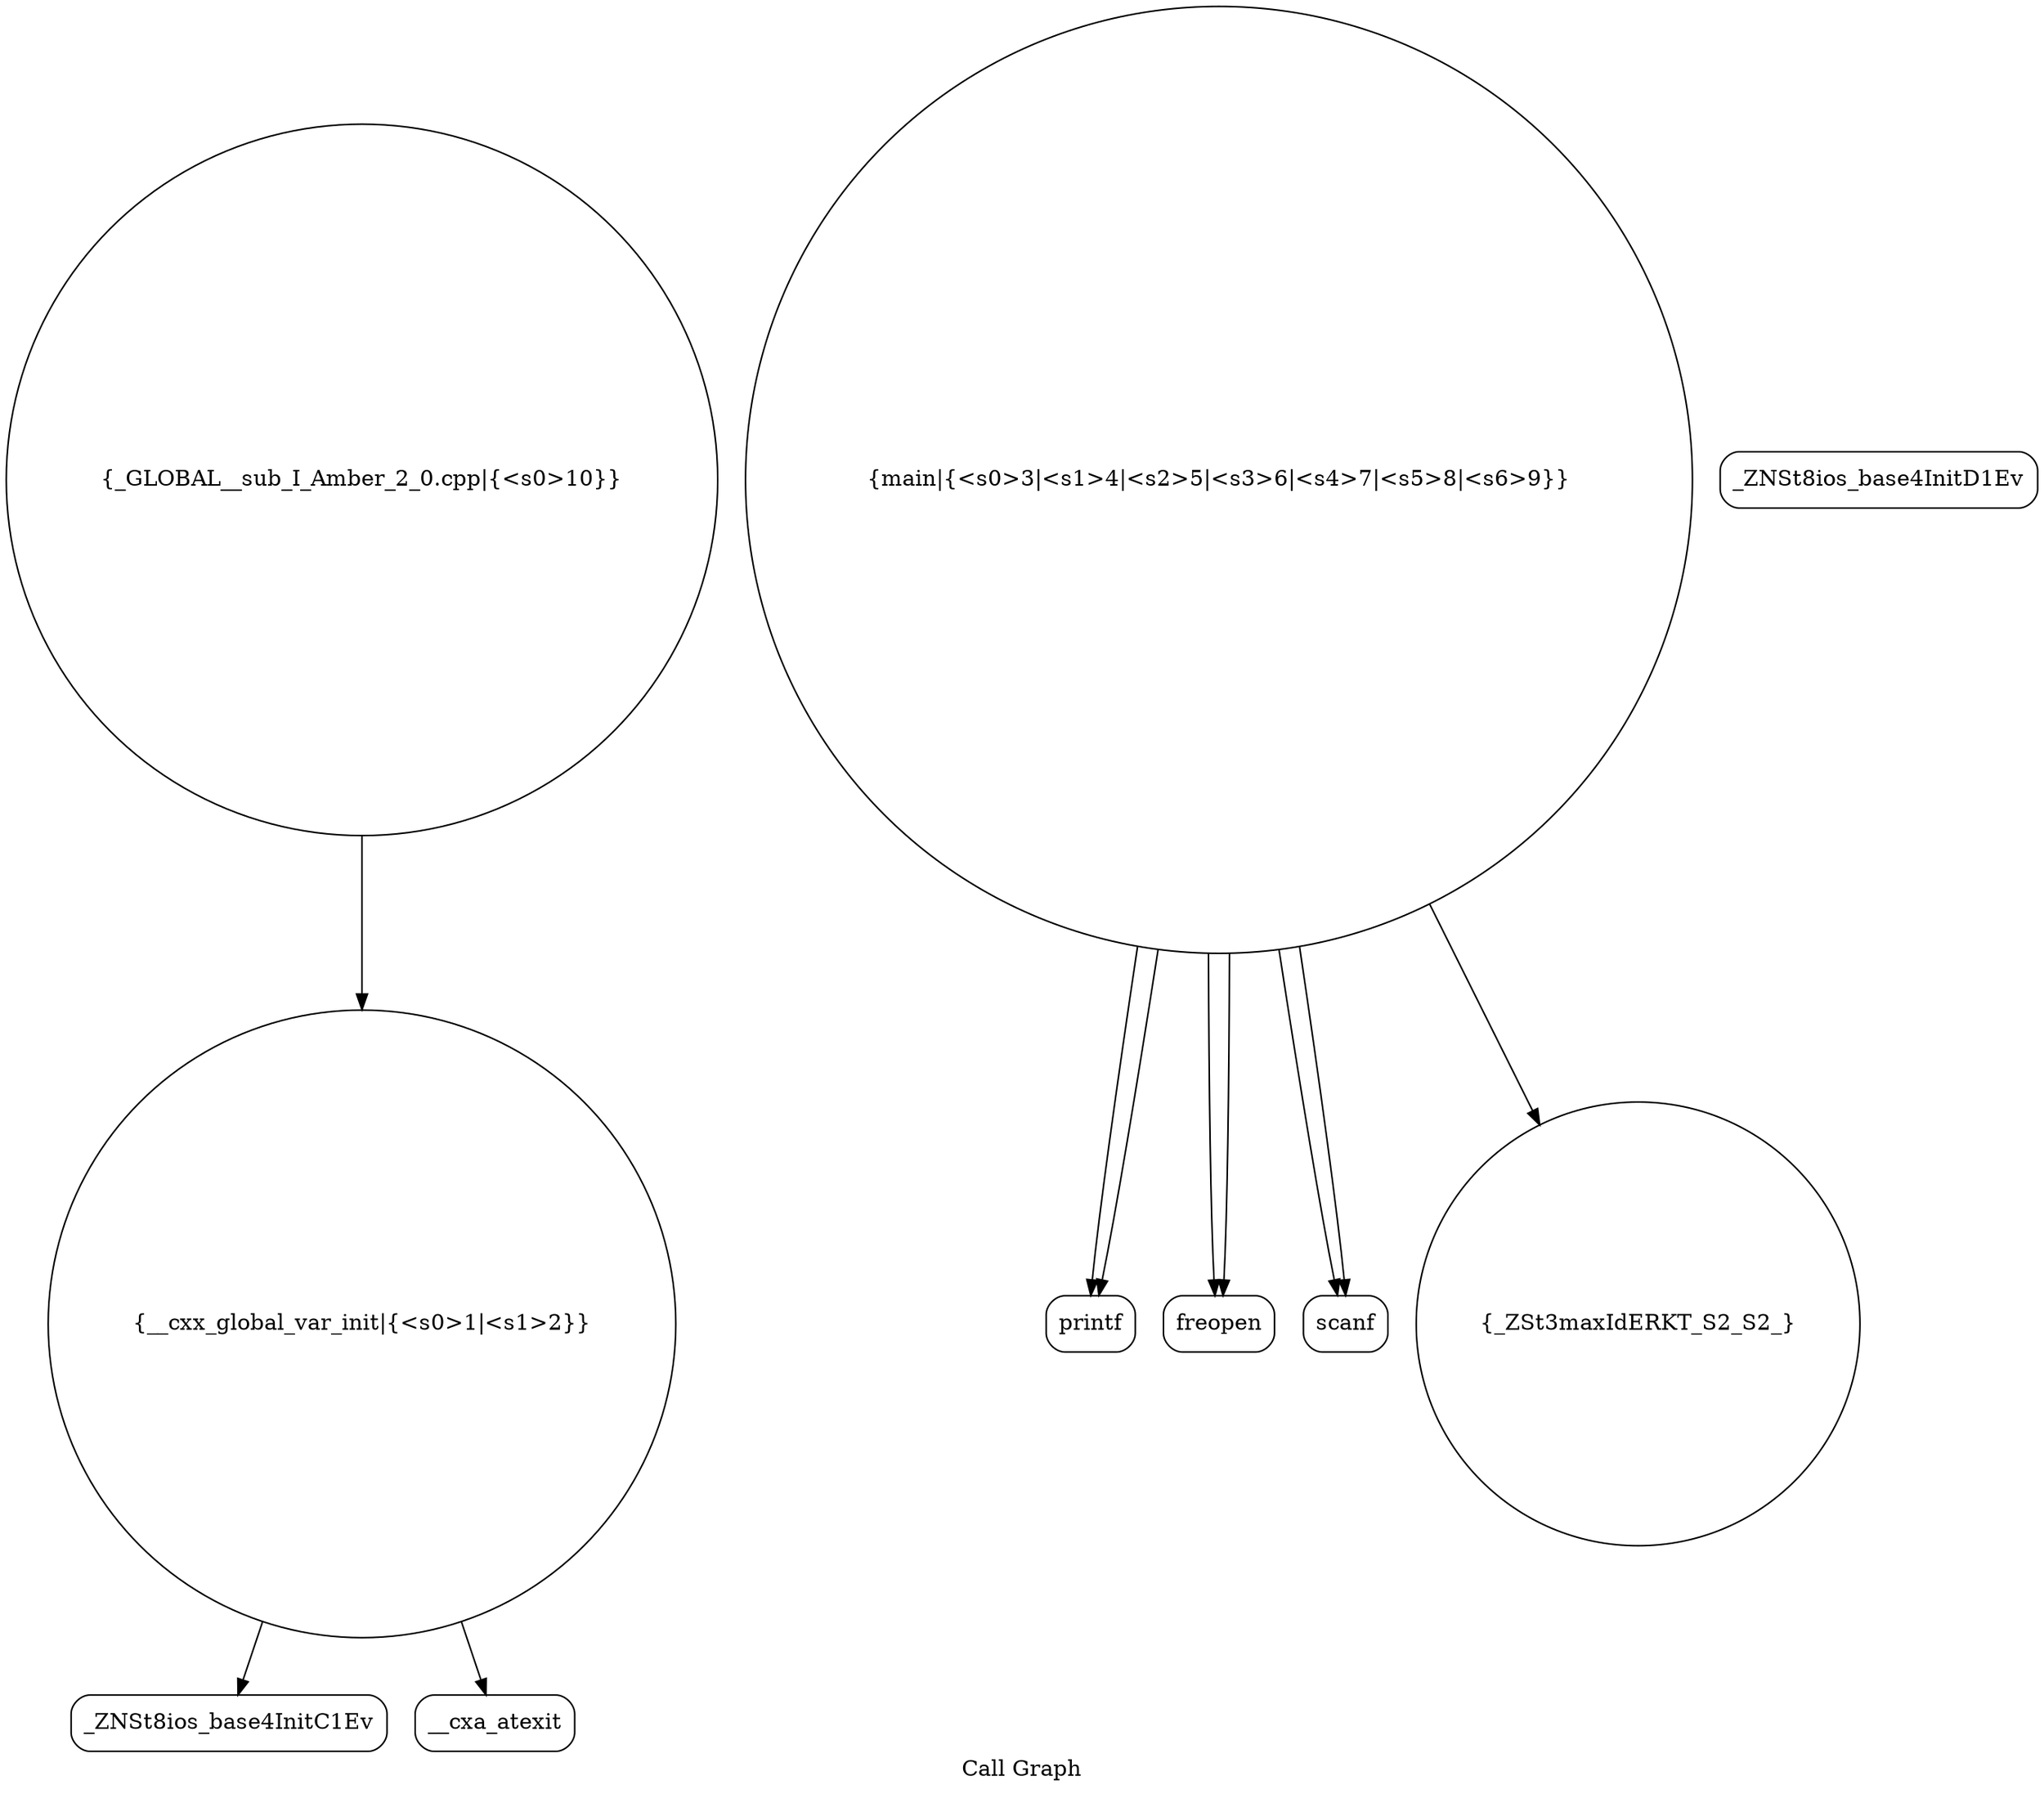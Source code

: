 digraph "Call Graph" {
	label="Call Graph";

	Node0x557cdf514d80 [shape=record,shape=circle,label="{__cxx_global_var_init|{<s0>1|<s1>2}}"];
	Node0x557cdf514d80:s0 -> Node0x557cdf515210[color=black];
	Node0x557cdf514d80:s1 -> Node0x557cdf515310[color=black];
	Node0x557cdf515510 [shape=record,shape=Mrecord,label="{printf}"];
	Node0x557cdf515290 [shape=record,shape=Mrecord,label="{_ZNSt8ios_base4InitD1Ev}"];
	Node0x557cdf515610 [shape=record,shape=circle,label="{_GLOBAL__sub_I_Amber_2_0.cpp|{<s0>10}}"];
	Node0x557cdf515610:s0 -> Node0x557cdf514d80[color=black];
	Node0x557cdf515390 [shape=record,shape=circle,label="{main|{<s0>3|<s1>4|<s2>5|<s3>6|<s4>7|<s5>8|<s6>9}}"];
	Node0x557cdf515390:s0 -> Node0x557cdf515410[color=black];
	Node0x557cdf515390:s1 -> Node0x557cdf515410[color=black];
	Node0x557cdf515390:s2 -> Node0x557cdf515490[color=black];
	Node0x557cdf515390:s3 -> Node0x557cdf515510[color=black];
	Node0x557cdf515390:s4 -> Node0x557cdf515490[color=black];
	Node0x557cdf515390:s5 -> Node0x557cdf515590[color=black];
	Node0x557cdf515390:s6 -> Node0x557cdf515510[color=black];
	Node0x557cdf515490 [shape=record,shape=Mrecord,label="{scanf}"];
	Node0x557cdf515210 [shape=record,shape=Mrecord,label="{_ZNSt8ios_base4InitC1Ev}"];
	Node0x557cdf515590 [shape=record,shape=circle,label="{_ZSt3maxIdERKT_S2_S2_}"];
	Node0x557cdf515310 [shape=record,shape=Mrecord,label="{__cxa_atexit}"];
	Node0x557cdf515410 [shape=record,shape=Mrecord,label="{freopen}"];
}
